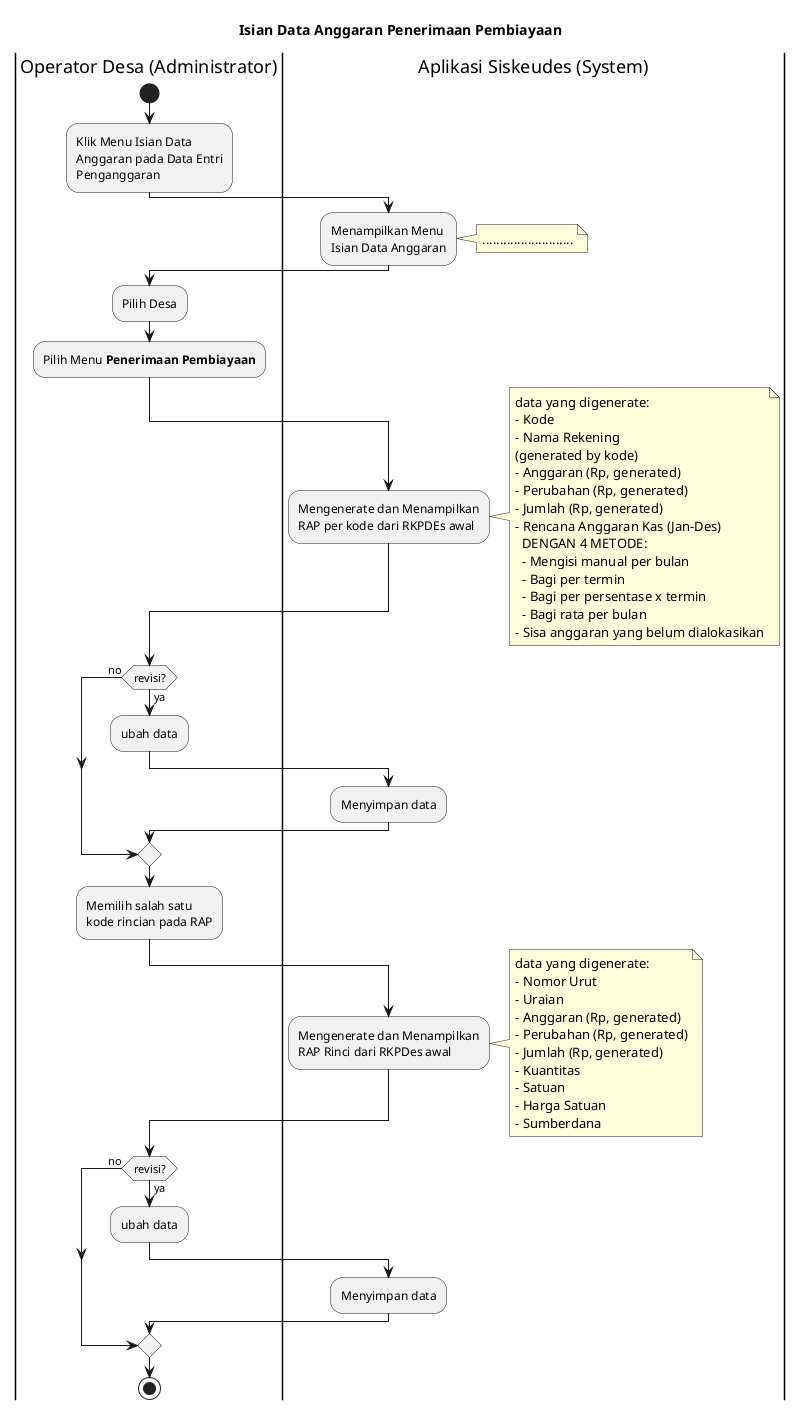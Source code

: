 @startuml
title "Isian Data Anggaran Penerimaan Pembiayaan"
|Operator Desa (Administrator)|
start
:Klik Menu Isian Data
Anggaran pada Data Entri
Penganggaran;
|Aplikasi Siskeudes (System)|
:Menampilkan Menu
Isian Data Anggaran;
note right
    ..........................
end note
|Operator Desa (Administrator)|
:Pilih Desa;
:Pilih Menu **Penerimaan Pembiayaan**;
|Aplikasi Siskeudes (System)|
:Mengenerate dan Menampilkan
RAP per kode dari RKPDEs awal;
note right
    data yang digenerate:
    - Kode
    - Nama Rekening
    (generated by kode)
    - Anggaran (Rp, generated)
    - Perubahan (Rp, generated)
    - Jumlah (Rp, generated)
    - Rencana Anggaran Kas (Jan-Des)
      DENGAN 4 METODE:
      - Mengisi manual per bulan
      - Bagi per termin
      - Bagi per persentase x termin
      - Bagi rata per bulan
    - Sisa anggaran yang belum dialokasikan
end note
|Operator Desa (Administrator)|
if (revisi?) then (ya)
    :ubah data;
    |Aplikasi Siskeudes (System)|
    :Menyimpan data;
else (no)
endif
|Operator Desa (Administrator)|
:Memilih salah satu
kode rincian pada RAP;
|Aplikasi Siskeudes (System)|
:Mengenerate dan Menampilkan
RAP Rinci dari RKPDes awal;
note right
    data yang digenerate:
    - Nomor Urut
    - Uraian
    - Anggaran (Rp, generated)
    - Perubahan (Rp, generated)
    - Jumlah (Rp, generated)
    - Kuantitas
    - Satuan
    - Harga Satuan
    - Sumberdana
end note
|Operator Desa (Administrator)|
if (revisi?) then (ya)
    :ubah data;
    |Aplikasi Siskeudes (System)|
    :Menyimpan data;
else (no)
endif
|Operator Desa (Administrator)|
stop

@enduml